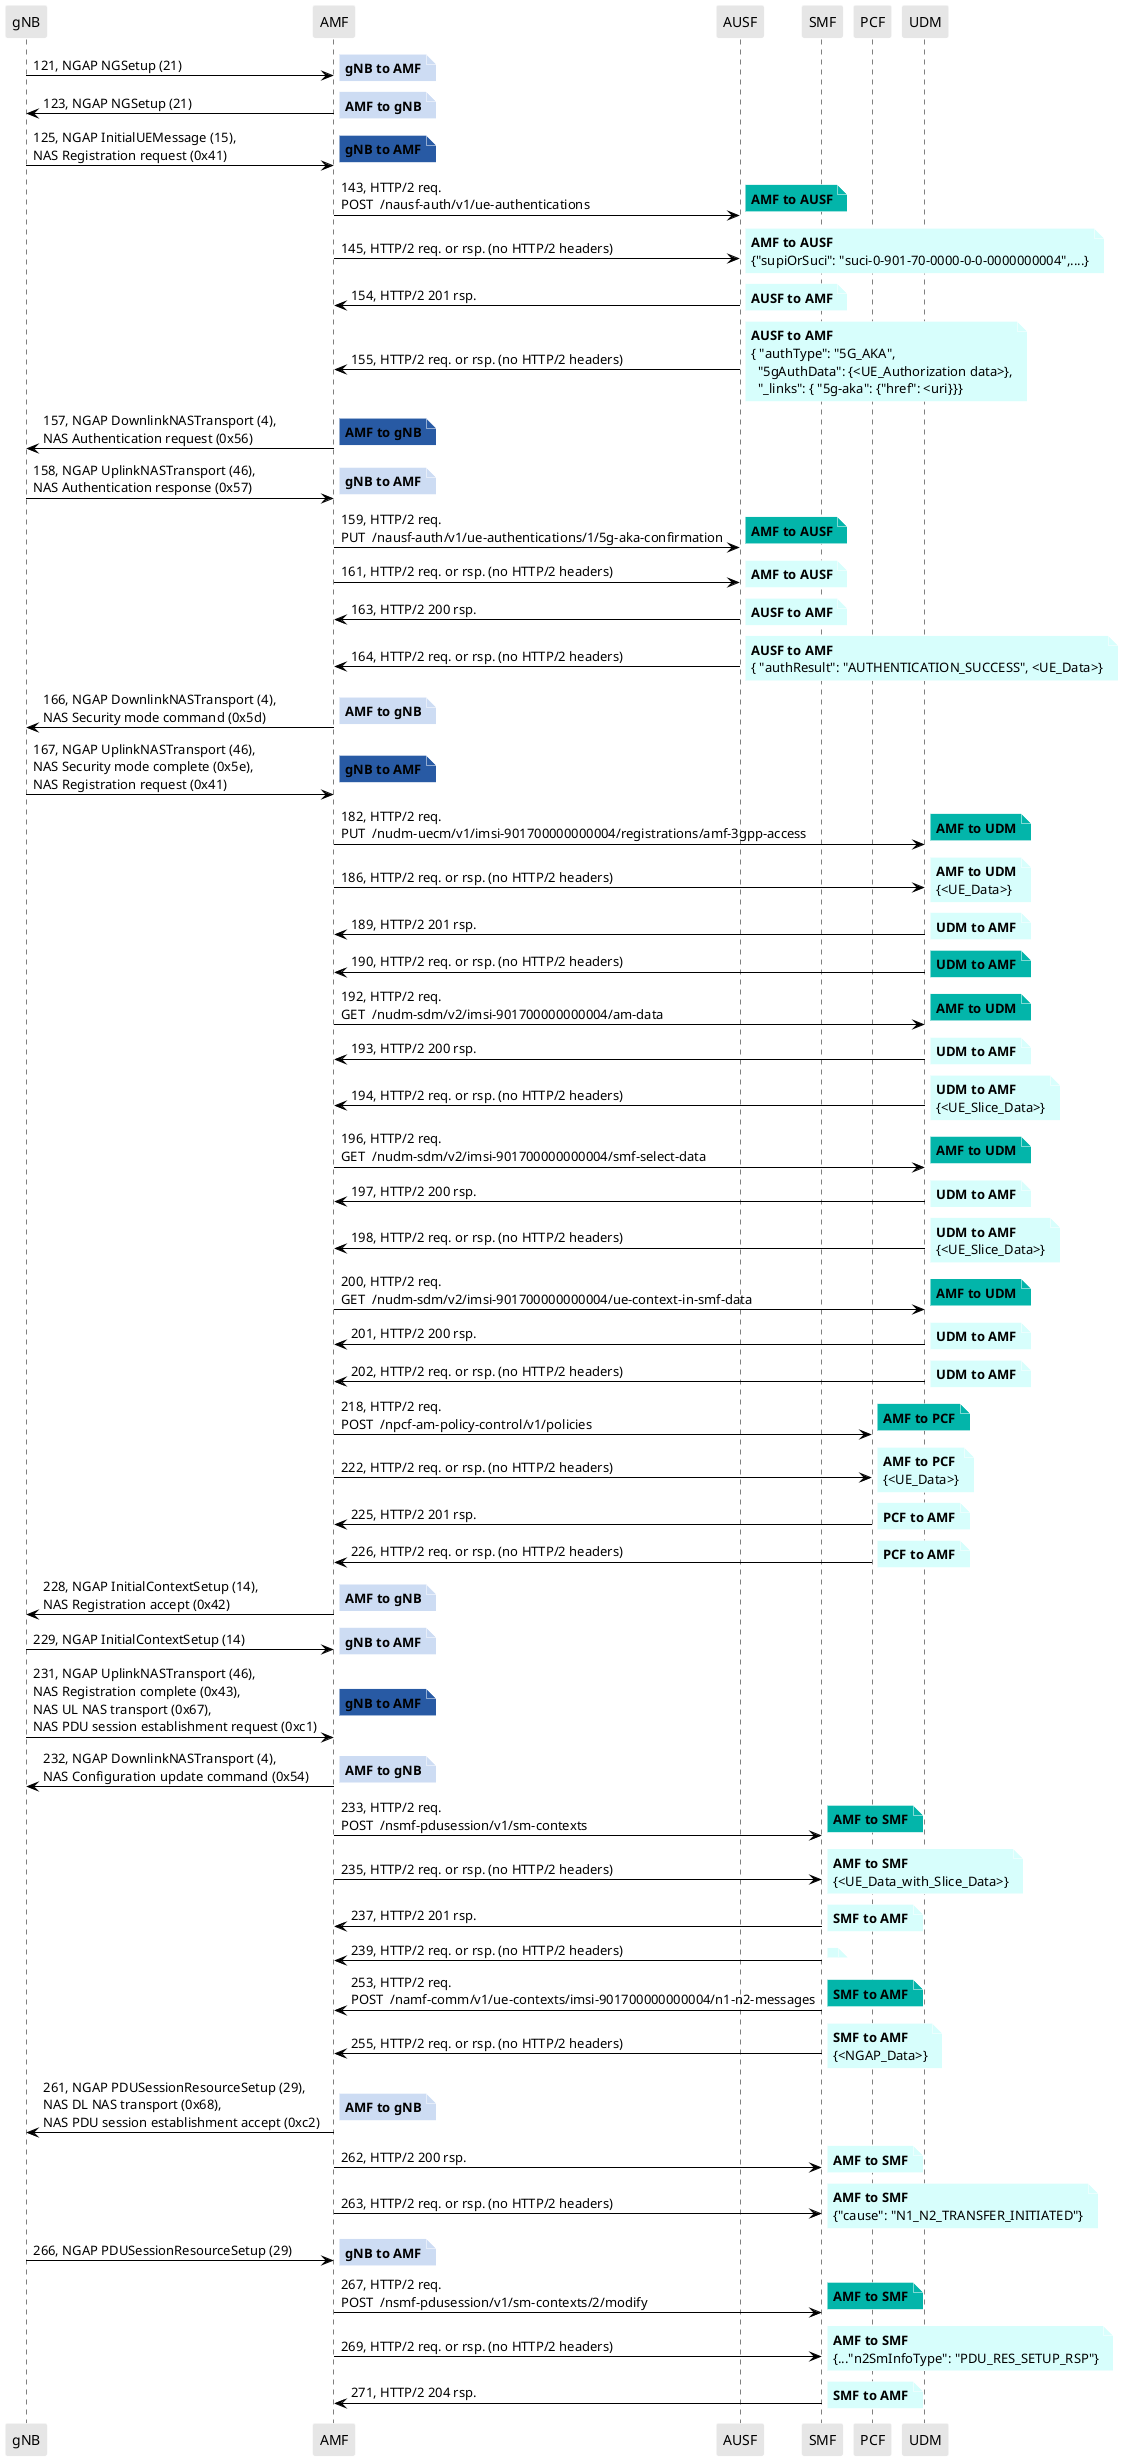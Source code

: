 @startuml
skinparam shadowing false
skinparam NoteBorderColor white
skinparam sequence {
    ArrowColor black
    LifeLineBorderColor black
    LifeLineBackgroundColor black
    ParticipantBorderColor white
    ParticipantBackgroundColor #e6e6e6
}
participant "gNB"
participant "AMF"
participant "AUSF"
participant "SMF"
participant "PCF"
participant "UDM"

"gNB" -> "AMF": 121, NGAP NGSetup (21)

note right #CDDCF3
**gNB to AMF**
end note

"AMF" -> "gNB": 123, NGAP NGSetup (21)

note right #CDDCF3
**AMF to gNB**
end note

"gNB" -> "AMF": 125, NGAP InitialUEMessage (15),\nNAS Registration request (0x41)

note right #285AA4
**gNB to AMF**
end note

"AMF" -> "AUSF": 143, HTTP/2 req.\nPOST  /nausf-auth/v1/ue-authentications

note right #03B5AA
**AMF to AUSF**
end note

"AMF" -> "AUSF": 145, HTTP/2 req. or rsp. (no HTTP/2 headers)

note right #D7FEFC
**AMF to AUSF**
{"supiOrSuci": "suci-0-901-70-0000-0-0-0000000004",....}
end note

"AUSF" -> "AMF": 154, HTTP/2 201 rsp.

note right #D7FEFC
**AUSF to AMF**
end note

"AUSF" -> "AMF": 155, HTTP/2 req. or rsp. (no HTTP/2 headers)

note right #D7FEFC
**AUSF to AMF**
{ "authType": "5G_AKA",
  "5gAuthData": {<UE_Authorization data>},
  "_links": { "5g-aka": {"href": <uri}}}
end note

"AMF" -> "gNB": 157, NGAP DownlinkNASTransport (4),\nNAS Authentication request (0x56)

note right #285AA4
**AMF to gNB**
end note

"gNB" -> "AMF": 158, NGAP UplinkNASTransport (46),\nNAS Authentication response (0x57)

note right #CDDCF3
**gNB to AMF**
end note

"AMF" -> "AUSF": 159, HTTP/2 req.\nPUT  /nausf-auth/v1/ue-authentications/1/5g-aka-confirmation

note right #03B5AA
**AMF to AUSF**
end note

"AMF" -> "AUSF": 161, HTTP/2 req. or rsp. (no HTTP/2 headers)

note right #D7FEFC
**AMF to AUSF**
end note

"AUSF" -> "AMF": 163, HTTP/2 200 rsp.

note right #D7FEFC
**AUSF to AMF**
end note

"AUSF" -> "AMF": 164, HTTP/2 req. or rsp. (no HTTP/2 headers)

note right #D7FEFC
**AUSF to AMF**
{ "authResult": "AUTHENTICATION_SUCCESS", <UE_Data>}
end note

"AMF" -> "gNB": 166, NGAP DownlinkNASTransport (4),\nNAS Security mode command (0x5d)

note right #CDDCF3
**AMF to gNB**
end note

"gNB" -> "AMF": 167, NGAP UplinkNASTransport (46),\nNAS Security mode complete (0x5e),\nNAS Registration request (0x41)

note right #285AA4
**gNB to AMF**
end note

"AMF" -> "UDM": 182, HTTP/2 req.\nPUT  /nudm-uecm/v1/imsi-901700000000004/registrations/amf-3gpp-access

note right #03B5AA
**AMF to UDM**
end note

"AMF" -> "UDM": 186, HTTP/2 req. or rsp. (no HTTP/2 headers)

note right #D7FEFC
**AMF to UDM**
{<UE_Data>}
end note

"UDM" -> "AMF": 189, HTTP/2 201 rsp.

note right #D7FEFC
**UDM to AMF**
end note

"UDM" -> "AMF": 190, HTTP/2 req. or rsp. (no HTTP/2 headers)

note right #03B5AA
**UDM to AMF**
end note

"AMF" -> "UDM": 192, HTTP/2 req.\nGET  /nudm-sdm/v2/imsi-901700000000004/am-data

note right #03B5AA
**AMF to UDM**
end note

"UDM" -> "AMF": 193, HTTP/2 200 rsp.

note right #D7FEFC
**UDM to AMF**
end note

"UDM" -> "AMF": 194, HTTP/2 req. or rsp. (no HTTP/2 headers)

note right #D7FEFC
**UDM to AMF**
{<UE_Slice_Data>}
end note

"AMF" -> "UDM": 196, HTTP/2 req.\nGET  /nudm-sdm/v2/imsi-901700000000004/smf-select-data

note right #03B5AA
**AMF to UDM**
end note

"UDM" -> "AMF": 197, HTTP/2 200 rsp.

note right #D7FEFC
**UDM to AMF**
end note

"UDM" -> "AMF": 198, HTTP/2 req. or rsp. (no HTTP/2 headers)

note right #D7FEFC
**UDM to AMF**
{<UE_Slice_Data>}
end note

"AMF" -> "UDM": 200, HTTP/2 req.\nGET  /nudm-sdm/v2/imsi-901700000000004/ue-context-in-smf-data

note right #03B5AA
**AMF to UDM**
end note

"UDM" -> "AMF": 201, HTTP/2 200 rsp.

note right #D7FEFC
**UDM to AMF**
end note

"UDM" -> "AMF": 202, HTTP/2 req. or rsp. (no HTTP/2 headers)

note right #D7FEFC
**UDM to AMF**
end note

"AMF" -> "PCF": 218, HTTP/2 req.\nPOST  /npcf-am-policy-control/v1/policies

note right #03B5AA
**AMF to PCF**
end note

"AMF" -> "PCF": 222, HTTP/2 req. or rsp. (no HTTP/2 headers)

note right #D7FEFC
**AMF to PCF**
{<UE_Data>}
end note

"PCF" -> "AMF": 225, HTTP/2 201 rsp.

note right #D7FEFC
**PCF to AMF**
end note

"PCF" -> "AMF": 226, HTTP/2 req. or rsp. (no HTTP/2 headers)

note right #D7FEFC
**PCF to AMF**
end note

"AMF" -> "gNB": 228, NGAP InitialContextSetup (14),\nNAS Registration accept (0x42)

note right #CDDCF3
**AMF to gNB**
end note

"gNB" -> "AMF": 229, NGAP InitialContextSetup (14)

note right #CDDCF3
**gNB to AMF**
end note

"gNB" -> "AMF": 231, NGAP UplinkNASTransport (46),\nNAS Registration complete (0x43),\nNAS UL NAS transport (0x67),\nNAS PDU session establishment request (0xc1)

note right #285AA4
**gNB to AMF**
end note

"AMF" -> "gNB": 232, NGAP DownlinkNASTransport (4),\nNAS Configuration update command (0x54)

note right #CDDCF3
**AMF to gNB**
end note

"AMF" -> "SMF": 233, HTTP/2 req.\nPOST  /nsmf-pdusession/v1/sm-contexts

note right #03B5AA
**AMF to SMF**
end note

"AMF" -> "SMF": 235, HTTP/2 req. or rsp. (no HTTP/2 headers)

note right #D7FEFC
**AMF to SMF**
{<UE_Data_with_Slice_Data>}
end note

"SMF" -> "AMF": 237, HTTP/2 201 rsp.

note right #D7FEFC
**SMF to AMF**
end note

"SMF" -> "AMF": 239, HTTP/2 req. or rsp. (no HTTP/2 headers)

note right #D7FEFC
end note

"SMF" -> "AMF": 253, HTTP/2 req.\nPOST  /namf-comm/v1/ue-contexts/imsi-901700000000004/n1-n2-messages

note right #03B5AA
**SMF to AMF**
end note

"SMF" -> "AMF": 255, HTTP/2 req. or rsp. (no HTTP/2 headers)

note right #D7FEFC
**SMF to AMF**
{<NGAP_Data>}
end note

"AMF" -> "gNB": 261, NGAP PDUSessionResourceSetup (29),\nNAS DL NAS transport (0x68),\nNAS PDU session establishment accept (0xc2)

note right #CDDCF3
**AMF to gNB**
end note

"AMF" -> "SMF": 262, HTTP/2 200 rsp.

note right #D7FEFC
**AMF to SMF**
end note

"AMF" -> "SMF": 263, HTTP/2 req. or rsp. (no HTTP/2 headers)

note right #D7FEFC
**AMF to SMF**
{"cause": "N1_N2_TRANSFER_INITIATED"}
end note

"gNB" -> "AMF": 266, NGAP PDUSessionResourceSetup (29)

note right #CDDCF3
**gNB to AMF**
end note

"AMF" -> "SMF": 267, HTTP/2 req.\nPOST  /nsmf-pdusession/v1/sm-contexts/2/modify

note right #03B5AA
**AMF to SMF**
end note

"AMF" -> "SMF": 269, HTTP/2 req. or rsp. (no HTTP/2 headers)

note right #D7FEFC
**AMF to SMF**
{..."n2SmInfoType": "PDU_RES_SETUP_RSP"}
end note

"SMF" -> "AMF": 271, HTTP/2 204 rsp.

note right #D7FEFC
**SMF to AMF**
end note

@enduml
